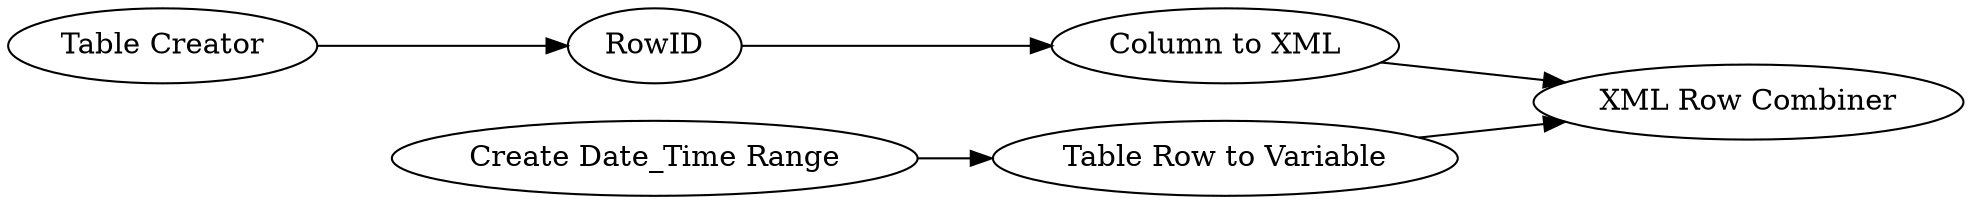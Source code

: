 digraph {
	12 -> 6
	10 -> 5
	1 -> 10
	7 -> 12
	5 -> 6
	5 [label="Column to XML"]
	1 [label="Table Creator"]
	7 [label="Create Date_Time Range"]
	6 [label="XML Row Combiner"]
	12 [label="Table Row to Variable"]
	10 [label=RowID]
	rankdir=LR
}
